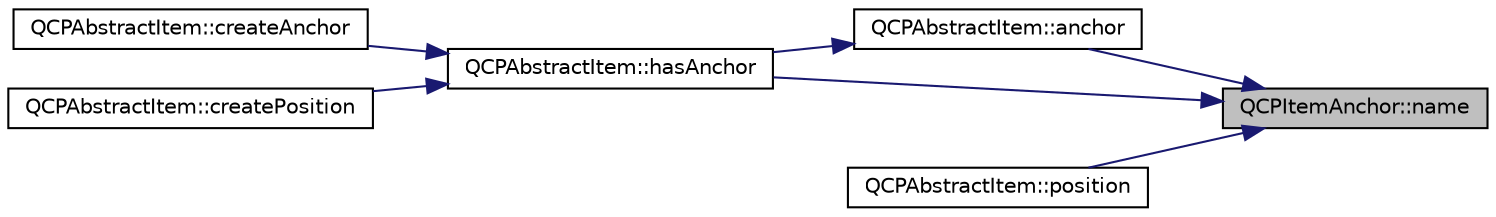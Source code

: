digraph "QCPItemAnchor::name"
{
 // LATEX_PDF_SIZE
  edge [fontname="Helvetica",fontsize="10",labelfontname="Helvetica",labelfontsize="10"];
  node [fontname="Helvetica",fontsize="10",shape=record];
  rankdir="RL";
  Node1 [label="QCPItemAnchor::name",height=0.2,width=0.4,color="black", fillcolor="grey75", style="filled", fontcolor="black",tooltip=" "];
  Node1 -> Node2 [dir="back",color="midnightblue",fontsize="10",style="solid",fontname="Helvetica"];
  Node2 [label="QCPAbstractItem::anchor",height=0.2,width=0.4,color="black", fillcolor="white", style="filled",URL="$classQCPAbstractItem.html#a139c255ea8831642fac91748e29a5adb",tooltip=" "];
  Node2 -> Node3 [dir="back",color="midnightblue",fontsize="10",style="solid",fontname="Helvetica"];
  Node3 [label="QCPAbstractItem::hasAnchor",height=0.2,width=0.4,color="black", fillcolor="white", style="filled",URL="$classQCPAbstractItem.html#a84914f4516f9b38ef0bd89eafe3dbda7",tooltip=" "];
  Node3 -> Node4 [dir="back",color="midnightblue",fontsize="10",style="solid",fontname="Helvetica"];
  Node4 [label="QCPAbstractItem::createAnchor",height=0.2,width=0.4,color="black", fillcolor="white", style="filled",URL="$classQCPAbstractItem.html#af3fc92527802078ca395138748b629a7",tooltip=" "];
  Node3 -> Node5 [dir="back",color="midnightblue",fontsize="10",style="solid",fontname="Helvetica"];
  Node5 [label="QCPAbstractItem::createPosition",height=0.2,width=0.4,color="black", fillcolor="white", style="filled",URL="$classQCPAbstractItem.html#a75036d39c4d4e2e1a7dd145fff915d32",tooltip=" "];
  Node1 -> Node3 [dir="back",color="midnightblue",fontsize="10",style="solid",fontname="Helvetica"];
  Node1 -> Node6 [dir="back",color="midnightblue",fontsize="10",style="solid",fontname="Helvetica"];
  Node6 [label="QCPAbstractItem::position",height=0.2,width=0.4,color="black", fillcolor="white", style="filled",URL="$classQCPAbstractItem.html#a2589c3d298f9a576d77d9addb440a18d",tooltip=" "];
}
